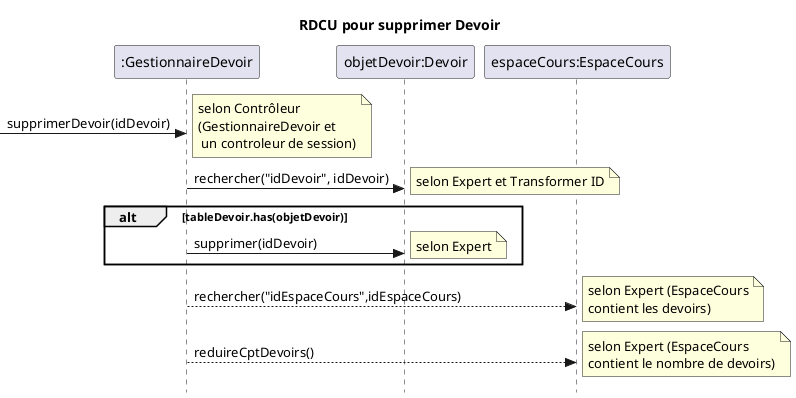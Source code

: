 @startuml
skinparam style strictuml
skinparam defaultfontname Verdana
title RDCU pour <b>supprimer Devoir</b>
participant ":GestionnaireDevoir" as gd
participant "objetDevoir:Devoir" as Dev
participant "espaceCours:EspaceCours" as ec


->gd : supprimerDevoir(idDevoir)
note right : selon Contrôleur\n(GestionnaireDevoir et\n un controleur de session)

' cq -> bdd : afficherValeursQuestionASupprimer()
' note right : Selon Expert

gd -> Dev : rechercher("idDevoir", idDevoir)
note right : selon Expert et Transformer ID

alt tableDevoir.has(objetDevoir)
    gd -> Dev : supprimer(idDevoir)
    note right : selon Expert
end alt

gd --> ec : rechercher("idEspaceCours",idEspaceCours)
note right : selon Expert (EspaceCours\ncontient les devoirs)

gd --> ec : reduireCptDevoirs()
note right : selon Expert (EspaceCours\ncontient le nombre de devoirs)
@enduml
